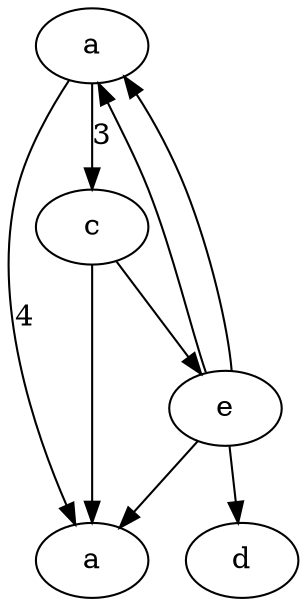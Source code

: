 //A random network
digraph {

    a[label="a"];
    b[label="a", flag="b"];
    c[type="c"];
    d[animal="cat"];
    e;

	a -> b[label="4"];
	a -> c[label="3",weight="3"];
	c -> b[weight="8"];
	c -> e;
	e -> d;
	e -> b;
	e -> a;
	e -> a;
}